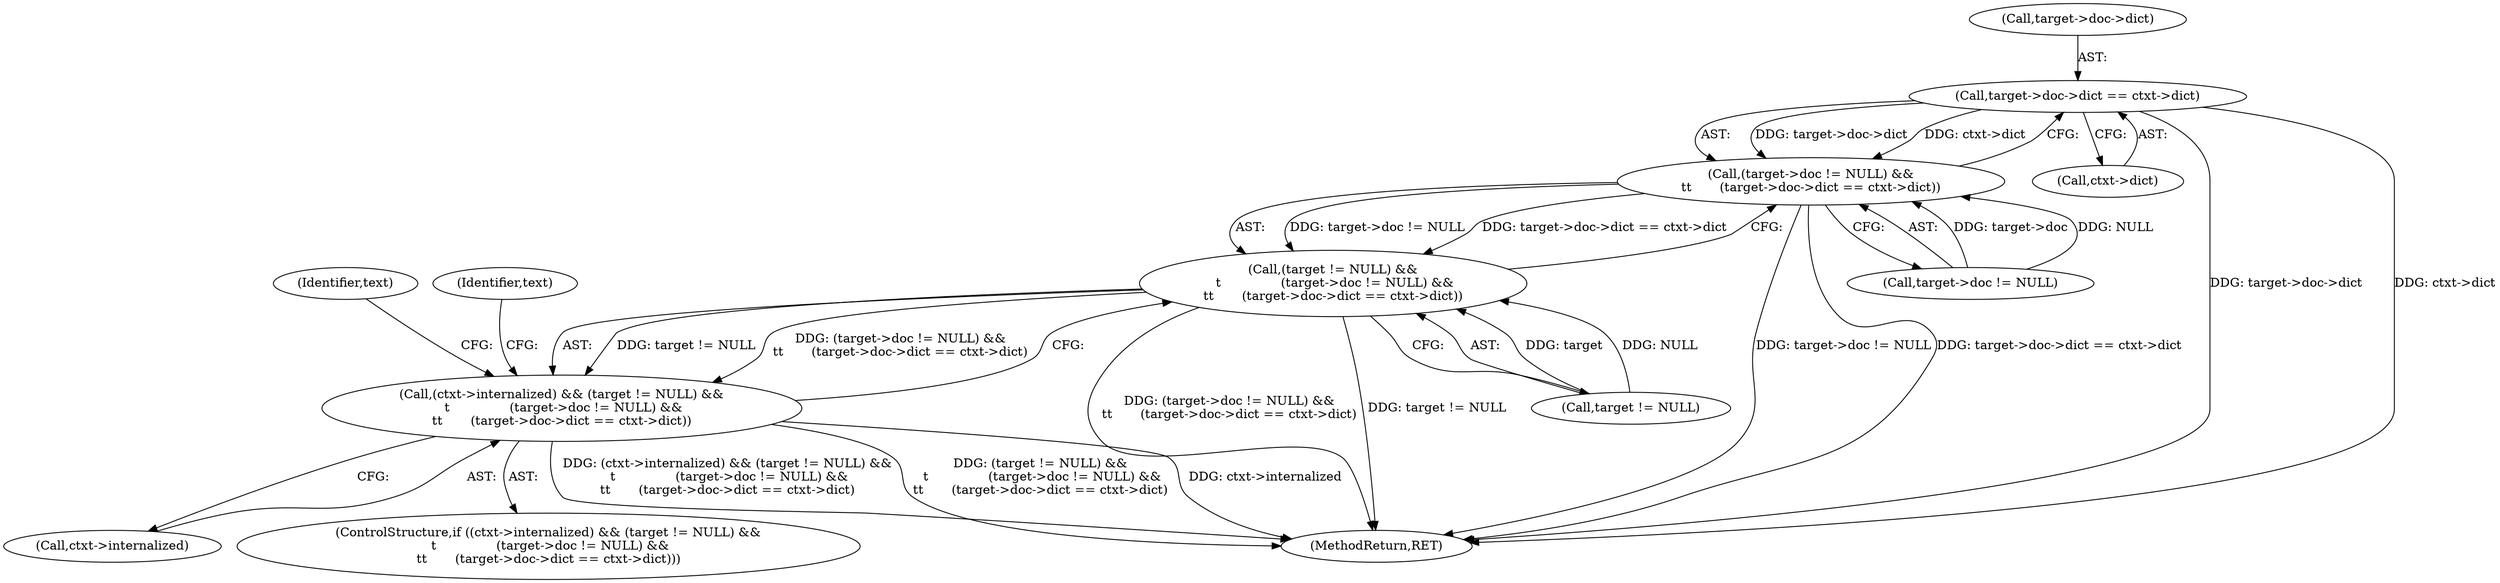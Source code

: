digraph "1_Chrome_2de493f4a1d48952e09230a0c32ccbd45db973b2_0@del" {
"1000448" [label="(Call,target->doc->dict == ctxt->dict)"];
"1000442" [label="(Call,(target->doc != NULL) &&\n\t\t       (target->doc->dict == ctxt->dict))"];
"1000438" [label="(Call,(target != NULL) &&\n \t               (target->doc != NULL) &&\n\t\t       (target->doc->dict == ctxt->dict))"];
"1000434" [label="(Call,(ctxt->internalized) && (target != NULL) &&\n \t               (target->doc != NULL) &&\n\t\t       (target->doc->dict == ctxt->dict))"];
"1000448" [label="(Call,target->doc->dict == ctxt->dict)"];
"1000454" [label="(Call,ctxt->dict)"];
"1000435" [label="(Call,ctxt->internalized)"];
"1000438" [label="(Call,(target != NULL) &&\n \t               (target->doc != NULL) &&\n\t\t       (target->doc->dict == ctxt->dict))"];
"1000509" [label="(MethodReturn,RET)"];
"1000449" [label="(Call,target->doc->dict)"];
"1000469" [label="(Identifier,text)"];
"1000439" [label="(Call,target != NULL)"];
"1000433" [label="(ControlStructure,if ((ctxt->internalized) && (target != NULL) &&\n \t               (target->doc != NULL) &&\n\t\t       (target->doc->dict == ctxt->dict)))"];
"1000443" [label="(Call,target->doc != NULL)"];
"1000460" [label="(Identifier,text)"];
"1000434" [label="(Call,(ctxt->internalized) && (target != NULL) &&\n \t               (target->doc != NULL) &&\n\t\t       (target->doc->dict == ctxt->dict))"];
"1000442" [label="(Call,(target->doc != NULL) &&\n\t\t       (target->doc->dict == ctxt->dict))"];
"1000448" -> "1000442"  [label="AST: "];
"1000448" -> "1000454"  [label="CFG: "];
"1000449" -> "1000448"  [label="AST: "];
"1000454" -> "1000448"  [label="AST: "];
"1000442" -> "1000448"  [label="CFG: "];
"1000448" -> "1000509"  [label="DDG: target->doc->dict"];
"1000448" -> "1000509"  [label="DDG: ctxt->dict"];
"1000448" -> "1000442"  [label="DDG: target->doc->dict"];
"1000448" -> "1000442"  [label="DDG: ctxt->dict"];
"1000442" -> "1000438"  [label="AST: "];
"1000442" -> "1000443"  [label="CFG: "];
"1000443" -> "1000442"  [label="AST: "];
"1000438" -> "1000442"  [label="CFG: "];
"1000442" -> "1000509"  [label="DDG: target->doc != NULL"];
"1000442" -> "1000509"  [label="DDG: target->doc->dict == ctxt->dict"];
"1000442" -> "1000438"  [label="DDG: target->doc != NULL"];
"1000442" -> "1000438"  [label="DDG: target->doc->dict == ctxt->dict"];
"1000443" -> "1000442"  [label="DDG: target->doc"];
"1000443" -> "1000442"  [label="DDG: NULL"];
"1000438" -> "1000434"  [label="AST: "];
"1000438" -> "1000439"  [label="CFG: "];
"1000439" -> "1000438"  [label="AST: "];
"1000434" -> "1000438"  [label="CFG: "];
"1000438" -> "1000509"  [label="DDG: (target->doc != NULL) &&\n\t\t       (target->doc->dict == ctxt->dict)"];
"1000438" -> "1000509"  [label="DDG: target != NULL"];
"1000438" -> "1000434"  [label="DDG: target != NULL"];
"1000438" -> "1000434"  [label="DDG: (target->doc != NULL) &&\n\t\t       (target->doc->dict == ctxt->dict)"];
"1000439" -> "1000438"  [label="DDG: target"];
"1000439" -> "1000438"  [label="DDG: NULL"];
"1000434" -> "1000433"  [label="AST: "];
"1000434" -> "1000435"  [label="CFG: "];
"1000435" -> "1000434"  [label="AST: "];
"1000460" -> "1000434"  [label="CFG: "];
"1000469" -> "1000434"  [label="CFG: "];
"1000434" -> "1000509"  [label="DDG: (ctxt->internalized) && (target != NULL) &&\n \t               (target->doc != NULL) &&\n\t\t       (target->doc->dict == ctxt->dict)"];
"1000434" -> "1000509"  [label="DDG: (target != NULL) &&\n \t               (target->doc != NULL) &&\n\t\t       (target->doc->dict == ctxt->dict)"];
"1000434" -> "1000509"  [label="DDG: ctxt->internalized"];
}
